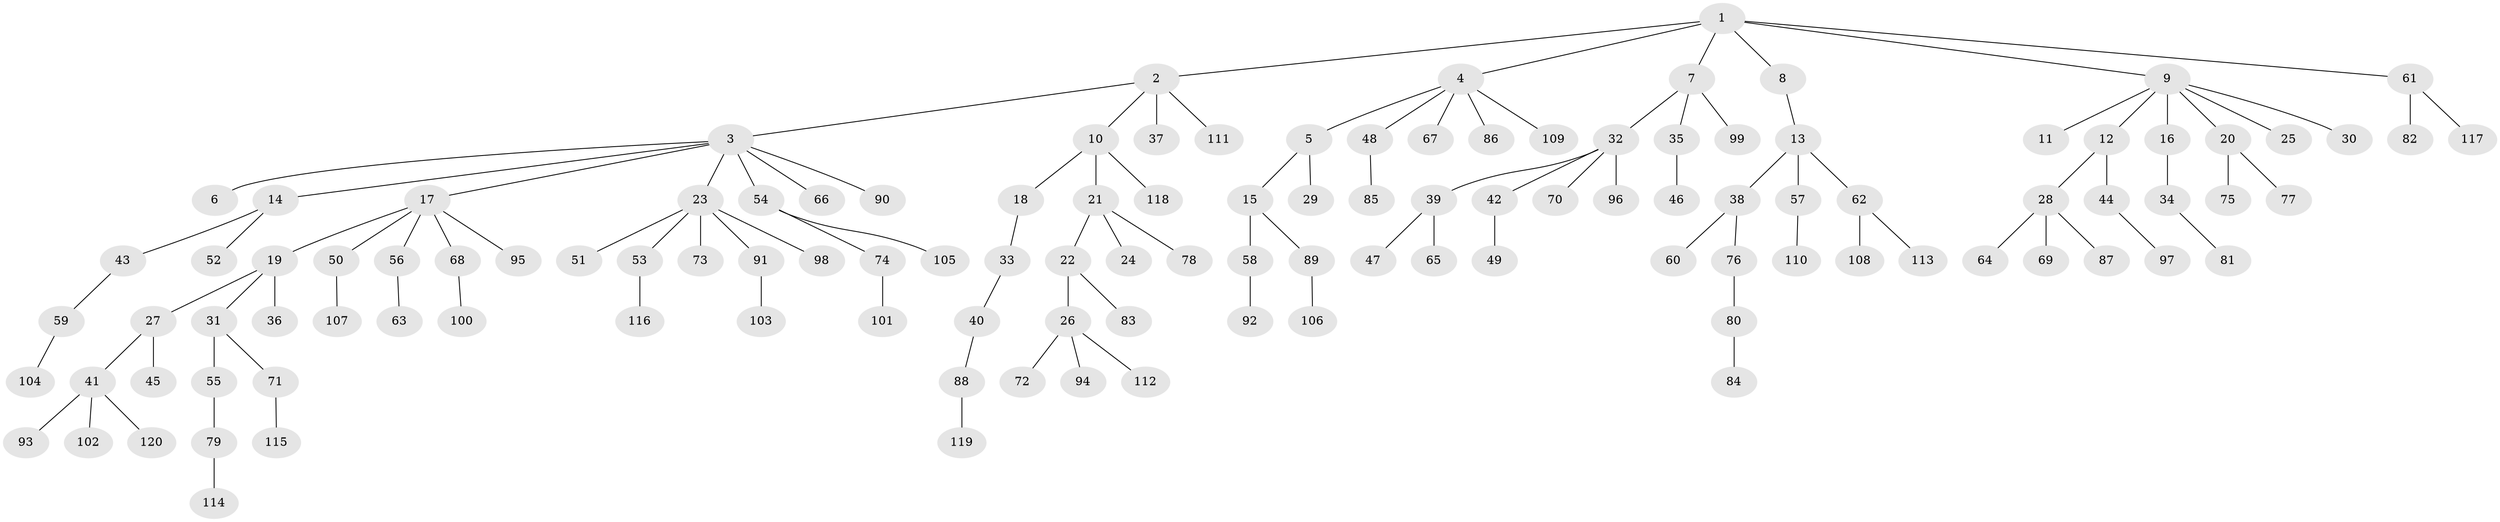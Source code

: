 // coarse degree distribution, {6: 0.0379746835443038, 4: 0.05063291139240506, 7: 0.012658227848101266, 1: 0.5822784810126582, 3: 0.12658227848101267, 5: 0.0379746835443038, 2: 0.1518987341772152}
// Generated by graph-tools (version 1.1) at 2025/24/03/03/25 07:24:06]
// undirected, 120 vertices, 119 edges
graph export_dot {
graph [start="1"]
  node [color=gray90,style=filled];
  1;
  2;
  3;
  4;
  5;
  6;
  7;
  8;
  9;
  10;
  11;
  12;
  13;
  14;
  15;
  16;
  17;
  18;
  19;
  20;
  21;
  22;
  23;
  24;
  25;
  26;
  27;
  28;
  29;
  30;
  31;
  32;
  33;
  34;
  35;
  36;
  37;
  38;
  39;
  40;
  41;
  42;
  43;
  44;
  45;
  46;
  47;
  48;
  49;
  50;
  51;
  52;
  53;
  54;
  55;
  56;
  57;
  58;
  59;
  60;
  61;
  62;
  63;
  64;
  65;
  66;
  67;
  68;
  69;
  70;
  71;
  72;
  73;
  74;
  75;
  76;
  77;
  78;
  79;
  80;
  81;
  82;
  83;
  84;
  85;
  86;
  87;
  88;
  89;
  90;
  91;
  92;
  93;
  94;
  95;
  96;
  97;
  98;
  99;
  100;
  101;
  102;
  103;
  104;
  105;
  106;
  107;
  108;
  109;
  110;
  111;
  112;
  113;
  114;
  115;
  116;
  117;
  118;
  119;
  120;
  1 -- 2;
  1 -- 4;
  1 -- 7;
  1 -- 8;
  1 -- 9;
  1 -- 61;
  2 -- 3;
  2 -- 10;
  2 -- 37;
  2 -- 111;
  3 -- 6;
  3 -- 14;
  3 -- 17;
  3 -- 23;
  3 -- 54;
  3 -- 66;
  3 -- 90;
  4 -- 5;
  4 -- 48;
  4 -- 67;
  4 -- 86;
  4 -- 109;
  5 -- 15;
  5 -- 29;
  7 -- 32;
  7 -- 35;
  7 -- 99;
  8 -- 13;
  9 -- 11;
  9 -- 12;
  9 -- 16;
  9 -- 20;
  9 -- 25;
  9 -- 30;
  10 -- 18;
  10 -- 21;
  10 -- 118;
  12 -- 28;
  12 -- 44;
  13 -- 38;
  13 -- 57;
  13 -- 62;
  14 -- 43;
  14 -- 52;
  15 -- 58;
  15 -- 89;
  16 -- 34;
  17 -- 19;
  17 -- 50;
  17 -- 56;
  17 -- 68;
  17 -- 95;
  18 -- 33;
  19 -- 27;
  19 -- 31;
  19 -- 36;
  20 -- 75;
  20 -- 77;
  21 -- 22;
  21 -- 24;
  21 -- 78;
  22 -- 26;
  22 -- 83;
  23 -- 51;
  23 -- 53;
  23 -- 73;
  23 -- 91;
  23 -- 98;
  26 -- 72;
  26 -- 94;
  26 -- 112;
  27 -- 41;
  27 -- 45;
  28 -- 64;
  28 -- 69;
  28 -- 87;
  31 -- 55;
  31 -- 71;
  32 -- 39;
  32 -- 42;
  32 -- 70;
  32 -- 96;
  33 -- 40;
  34 -- 81;
  35 -- 46;
  38 -- 60;
  38 -- 76;
  39 -- 47;
  39 -- 65;
  40 -- 88;
  41 -- 93;
  41 -- 102;
  41 -- 120;
  42 -- 49;
  43 -- 59;
  44 -- 97;
  48 -- 85;
  50 -- 107;
  53 -- 116;
  54 -- 74;
  54 -- 105;
  55 -- 79;
  56 -- 63;
  57 -- 110;
  58 -- 92;
  59 -- 104;
  61 -- 82;
  61 -- 117;
  62 -- 108;
  62 -- 113;
  68 -- 100;
  71 -- 115;
  74 -- 101;
  76 -- 80;
  79 -- 114;
  80 -- 84;
  88 -- 119;
  89 -- 106;
  91 -- 103;
}
